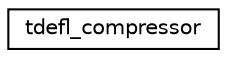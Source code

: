 digraph "Graphical Class Hierarchy"
{
 // LATEX_PDF_SIZE
  edge [fontname="Helvetica",fontsize="10",labelfontname="Helvetica",labelfontsize="10"];
  node [fontname="Helvetica",fontsize="10",shape=record];
  rankdir="LR";
  Node0 [label="tdefl_compressor",height=0.2,width=0.4,color="black", fillcolor="white", style="filled",URL="$d3/d42/structtdefl__compressor.html",tooltip=" "];
}
